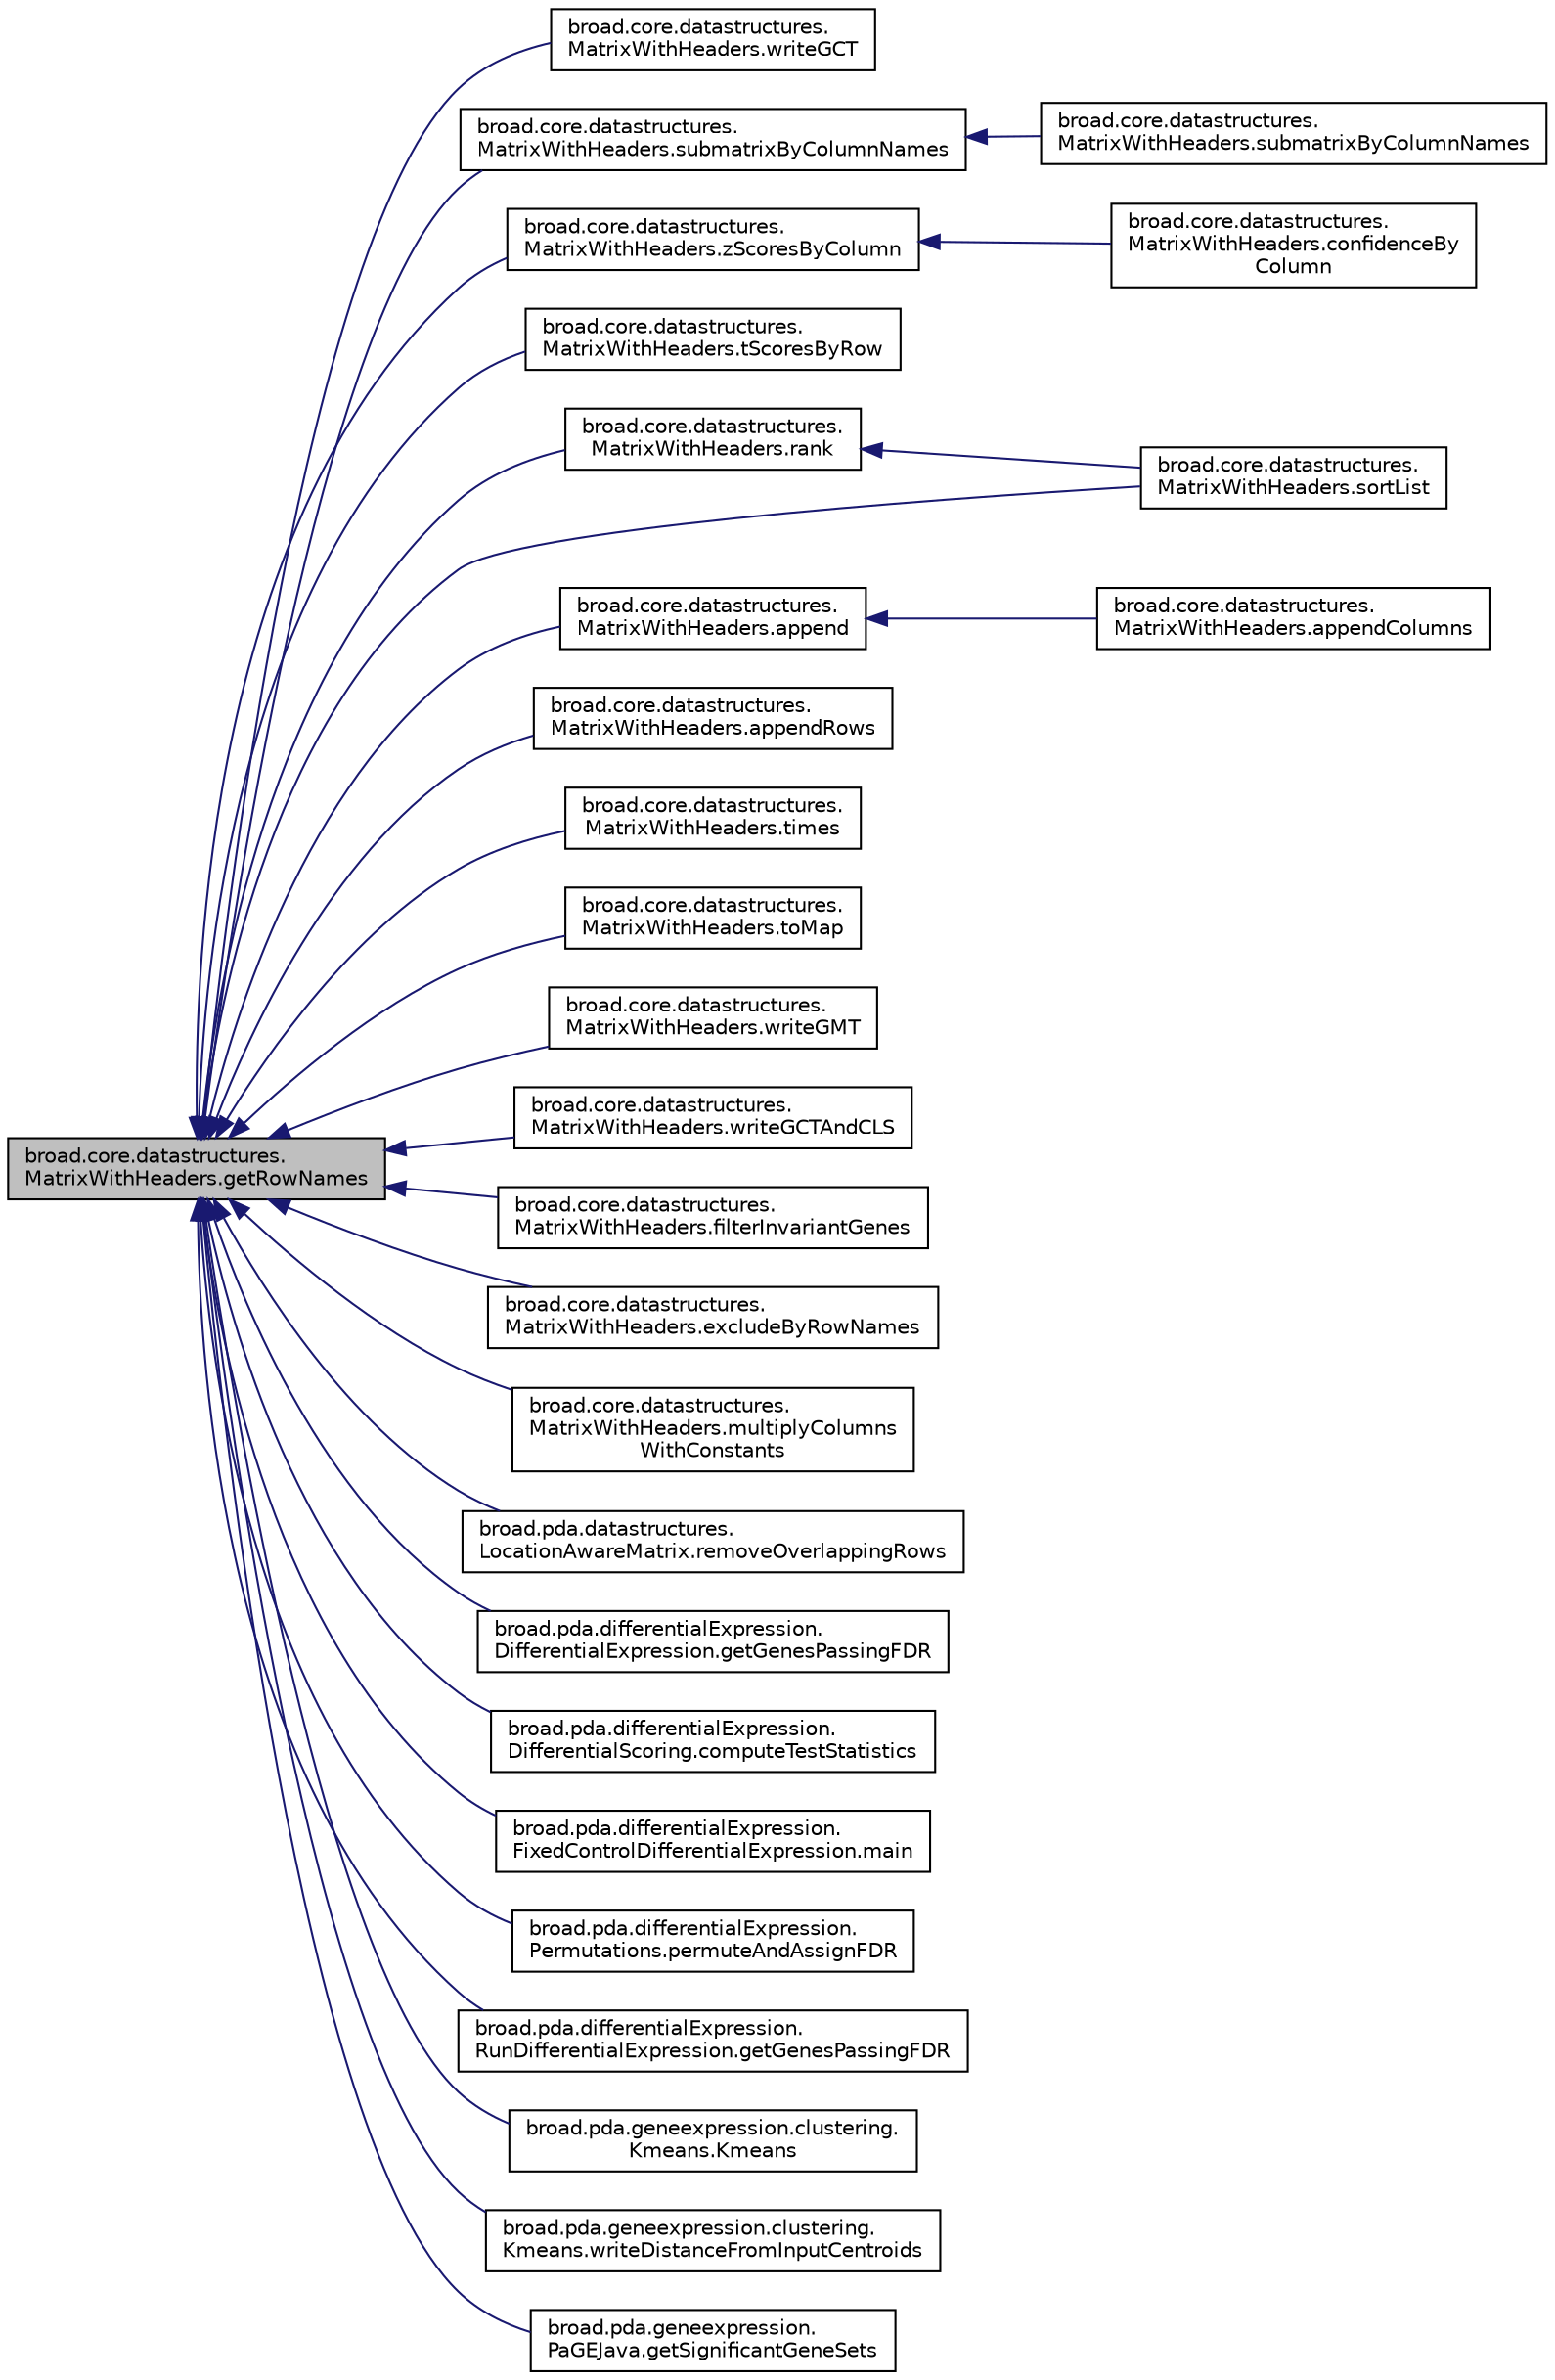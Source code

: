 digraph "broad.core.datastructures.MatrixWithHeaders.getRowNames"
{
  edge [fontname="Helvetica",fontsize="10",labelfontname="Helvetica",labelfontsize="10"];
  node [fontname="Helvetica",fontsize="10",shape=record];
  rankdir="LR";
  Node1 [label="broad.core.datastructures.\lMatrixWithHeaders.getRowNames",height=0.2,width=0.4,color="black", fillcolor="grey75", style="filled" fontcolor="black"];
  Node1 -> Node2 [dir="back",color="midnightblue",fontsize="10",style="solid",fontname="Helvetica"];
  Node2 [label="broad.core.datastructures.\lMatrixWithHeaders.writeGCT",height=0.2,width=0.4,color="black", fillcolor="white", style="filled",URL="$classbroad_1_1core_1_1datastructures_1_1_matrix_with_headers.html#ab2da90de3c1b3c1e939ae6990d64cb5e"];
  Node1 -> Node3 [dir="back",color="midnightblue",fontsize="10",style="solid",fontname="Helvetica"];
  Node3 [label="broad.core.datastructures.\lMatrixWithHeaders.submatrixByColumnNames",height=0.2,width=0.4,color="black", fillcolor="white", style="filled",URL="$classbroad_1_1core_1_1datastructures_1_1_matrix_with_headers.html#a4c1f213a9770630270705826680797ca"];
  Node3 -> Node4 [dir="back",color="midnightblue",fontsize="10",style="solid",fontname="Helvetica"];
  Node4 [label="broad.core.datastructures.\lMatrixWithHeaders.submatrixByColumnNames",height=0.2,width=0.4,color="black", fillcolor="white", style="filled",URL="$classbroad_1_1core_1_1datastructures_1_1_matrix_with_headers.html#a51039cb4346193fba13dd235b10f03bf"];
  Node1 -> Node5 [dir="back",color="midnightblue",fontsize="10",style="solid",fontname="Helvetica"];
  Node5 [label="broad.core.datastructures.\lMatrixWithHeaders.zScoresByColumn",height=0.2,width=0.4,color="black", fillcolor="white", style="filled",URL="$classbroad_1_1core_1_1datastructures_1_1_matrix_with_headers.html#a4dc96120f6b0c80480a24e1a3c66e126"];
  Node5 -> Node6 [dir="back",color="midnightblue",fontsize="10",style="solid",fontname="Helvetica"];
  Node6 [label="broad.core.datastructures.\lMatrixWithHeaders.confidenceBy\lColumn",height=0.2,width=0.4,color="black", fillcolor="white", style="filled",URL="$classbroad_1_1core_1_1datastructures_1_1_matrix_with_headers.html#af1bdcc66fa4e72efe89060370302373c"];
  Node1 -> Node7 [dir="back",color="midnightblue",fontsize="10",style="solid",fontname="Helvetica"];
  Node7 [label="broad.core.datastructures.\lMatrixWithHeaders.tScoresByRow",height=0.2,width=0.4,color="black", fillcolor="white", style="filled",URL="$classbroad_1_1core_1_1datastructures_1_1_matrix_with_headers.html#aeda6be93dd868197f7c51ba9faaaa2f6"];
  Node1 -> Node8 [dir="back",color="midnightblue",fontsize="10",style="solid",fontname="Helvetica"];
  Node8 [label="broad.core.datastructures.\lMatrixWithHeaders.rank",height=0.2,width=0.4,color="black", fillcolor="white", style="filled",URL="$classbroad_1_1core_1_1datastructures_1_1_matrix_with_headers.html#a3b9c2c75801146d39097c198c3ae4934"];
  Node8 -> Node9 [dir="back",color="midnightblue",fontsize="10",style="solid",fontname="Helvetica"];
  Node9 [label="broad.core.datastructures.\lMatrixWithHeaders.sortList",height=0.2,width=0.4,color="black", fillcolor="white", style="filled",URL="$classbroad_1_1core_1_1datastructures_1_1_matrix_with_headers.html#afdb4fa388dc0081fdf34784428ec248f"];
  Node1 -> Node9 [dir="back",color="midnightblue",fontsize="10",style="solid",fontname="Helvetica"];
  Node1 -> Node10 [dir="back",color="midnightblue",fontsize="10",style="solid",fontname="Helvetica"];
  Node10 [label="broad.core.datastructures.\lMatrixWithHeaders.append",height=0.2,width=0.4,color="black", fillcolor="white", style="filled",URL="$classbroad_1_1core_1_1datastructures_1_1_matrix_with_headers.html#a03f873f48d978f450947d3c41db781c3"];
  Node10 -> Node11 [dir="back",color="midnightblue",fontsize="10",style="solid",fontname="Helvetica"];
  Node11 [label="broad.core.datastructures.\lMatrixWithHeaders.appendColumns",height=0.2,width=0.4,color="black", fillcolor="white", style="filled",URL="$classbroad_1_1core_1_1datastructures_1_1_matrix_with_headers.html#a773b4bf0066c2f633636c449d1a3aafb"];
  Node1 -> Node12 [dir="back",color="midnightblue",fontsize="10",style="solid",fontname="Helvetica"];
  Node12 [label="broad.core.datastructures.\lMatrixWithHeaders.appendRows",height=0.2,width=0.4,color="black", fillcolor="white", style="filled",URL="$classbroad_1_1core_1_1datastructures_1_1_matrix_with_headers.html#adb2ca319fff6850a3dae6d071de1c500"];
  Node1 -> Node13 [dir="back",color="midnightblue",fontsize="10",style="solid",fontname="Helvetica"];
  Node13 [label="broad.core.datastructures.\lMatrixWithHeaders.times",height=0.2,width=0.4,color="black", fillcolor="white", style="filled",URL="$classbroad_1_1core_1_1datastructures_1_1_matrix_with_headers.html#a59a134b24bbbd08c932cfa2276d77757"];
  Node1 -> Node14 [dir="back",color="midnightblue",fontsize="10",style="solid",fontname="Helvetica"];
  Node14 [label="broad.core.datastructures.\lMatrixWithHeaders.toMap",height=0.2,width=0.4,color="black", fillcolor="white", style="filled",URL="$classbroad_1_1core_1_1datastructures_1_1_matrix_with_headers.html#ae799fdd87ad0feeff1fd24d8f45f4846"];
  Node1 -> Node15 [dir="back",color="midnightblue",fontsize="10",style="solid",fontname="Helvetica"];
  Node15 [label="broad.core.datastructures.\lMatrixWithHeaders.writeGMT",height=0.2,width=0.4,color="black", fillcolor="white", style="filled",URL="$classbroad_1_1core_1_1datastructures_1_1_matrix_with_headers.html#aa6de980454e52f057e9436547b976acf"];
  Node1 -> Node16 [dir="back",color="midnightblue",fontsize="10",style="solid",fontname="Helvetica"];
  Node16 [label="broad.core.datastructures.\lMatrixWithHeaders.writeGCTAndCLS",height=0.2,width=0.4,color="black", fillcolor="white", style="filled",URL="$classbroad_1_1core_1_1datastructures_1_1_matrix_with_headers.html#aa28bfab0f295ca1d0fb8ccce3ecb57af"];
  Node1 -> Node17 [dir="back",color="midnightblue",fontsize="10",style="solid",fontname="Helvetica"];
  Node17 [label="broad.core.datastructures.\lMatrixWithHeaders.filterInvariantGenes",height=0.2,width=0.4,color="black", fillcolor="white", style="filled",URL="$classbroad_1_1core_1_1datastructures_1_1_matrix_with_headers.html#ac65c105ff52a0a09d2d18fada6ee30bd"];
  Node1 -> Node18 [dir="back",color="midnightblue",fontsize="10",style="solid",fontname="Helvetica"];
  Node18 [label="broad.core.datastructures.\lMatrixWithHeaders.excludeByRowNames",height=0.2,width=0.4,color="black", fillcolor="white", style="filled",URL="$classbroad_1_1core_1_1datastructures_1_1_matrix_with_headers.html#a922647d160496ac767ee1b23ea899503"];
  Node1 -> Node19 [dir="back",color="midnightblue",fontsize="10",style="solid",fontname="Helvetica"];
  Node19 [label="broad.core.datastructures.\lMatrixWithHeaders.multiplyColumns\lWithConstants",height=0.2,width=0.4,color="black", fillcolor="white", style="filled",URL="$classbroad_1_1core_1_1datastructures_1_1_matrix_with_headers.html#a276a7e36e9c0939a64033ba0ff1a5e09"];
  Node1 -> Node20 [dir="back",color="midnightblue",fontsize="10",style="solid",fontname="Helvetica"];
  Node20 [label="broad.pda.datastructures.\lLocationAwareMatrix.removeOverlappingRows",height=0.2,width=0.4,color="black", fillcolor="white", style="filled",URL="$classbroad_1_1pda_1_1datastructures_1_1_location_aware_matrix.html#a343230e0d3a3e96ae96865bd43ebc9f3"];
  Node1 -> Node21 [dir="back",color="midnightblue",fontsize="10",style="solid",fontname="Helvetica"];
  Node21 [label="broad.pda.differentialExpression.\lDifferentialExpression.getGenesPassingFDR",height=0.2,width=0.4,color="black", fillcolor="white", style="filled",URL="$classbroad_1_1pda_1_1differential_expression_1_1_differential_expression.html#a1567565f3a248b3bc60627681d017e1b"];
  Node1 -> Node22 [dir="back",color="midnightblue",fontsize="10",style="solid",fontname="Helvetica"];
  Node22 [label="broad.pda.differentialExpression.\lDifferentialScoring.computeTestStatistics",height=0.2,width=0.4,color="black", fillcolor="white", style="filled",URL="$classbroad_1_1pda_1_1differential_expression_1_1_differential_scoring.html#abf56213c28a2bf6b919b42ebdbf2d003"];
  Node1 -> Node23 [dir="back",color="midnightblue",fontsize="10",style="solid",fontname="Helvetica"];
  Node23 [label="broad.pda.differentialExpression.\lFixedControlDifferentialExpression.main",height=0.2,width=0.4,color="black", fillcolor="white", style="filled",URL="$classbroad_1_1pda_1_1differential_expression_1_1_fixed_control_differential_expression.html#a0a0018ae22cc989bf1a34659700ffef5"];
  Node1 -> Node24 [dir="back",color="midnightblue",fontsize="10",style="solid",fontname="Helvetica"];
  Node24 [label="broad.pda.differentialExpression.\lPermutations.permuteAndAssignFDR",height=0.2,width=0.4,color="black", fillcolor="white", style="filled",URL="$classbroad_1_1pda_1_1differential_expression_1_1_permutations.html#ad9e1986c26b196672579075bd1e3b53f"];
  Node1 -> Node25 [dir="back",color="midnightblue",fontsize="10",style="solid",fontname="Helvetica"];
  Node25 [label="broad.pda.differentialExpression.\lRunDifferentialExpression.getGenesPassingFDR",height=0.2,width=0.4,color="black", fillcolor="white", style="filled",URL="$classbroad_1_1pda_1_1differential_expression_1_1_run_differential_expression.html#aca16939cef4d396c0f7ff7fb4acb1bd1"];
  Node1 -> Node26 [dir="back",color="midnightblue",fontsize="10",style="solid",fontname="Helvetica"];
  Node26 [label="broad.pda.geneexpression.clustering.\lKmeans.Kmeans",height=0.2,width=0.4,color="black", fillcolor="white", style="filled",URL="$classbroad_1_1pda_1_1geneexpression_1_1clustering_1_1_kmeans.html#a8f59bfa27715e0e3d7c16203b931077f"];
  Node1 -> Node27 [dir="back",color="midnightblue",fontsize="10",style="solid",fontname="Helvetica"];
  Node27 [label="broad.pda.geneexpression.clustering.\lKmeans.writeDistanceFromInputCentroids",height=0.2,width=0.4,color="black", fillcolor="white", style="filled",URL="$classbroad_1_1pda_1_1geneexpression_1_1clustering_1_1_kmeans.html#aa47a2f34a55edc36741cec7757dd0674"];
  Node1 -> Node28 [dir="back",color="midnightblue",fontsize="10",style="solid",fontname="Helvetica"];
  Node28 [label="broad.pda.geneexpression.\lPaGEJava.getSignificantGeneSets",height=0.2,width=0.4,color="black", fillcolor="white", style="filled",URL="$classbroad_1_1pda_1_1geneexpression_1_1_pa_g_e_java.html#a6f3931ef76b19b908e94c5ae859e056e"];
}
